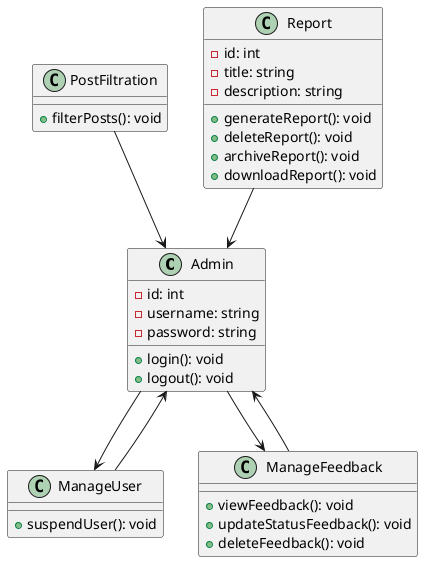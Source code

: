 @startuml admin_reporting_classdiagram
class Admin {
    - id: int
    - username: string
    - password: string
    + login(): void
    + logout(): void
  }

  class ManageUser {
    + suspendUser(): void
  }

  class ManageFeedback {
    + viewFeedback(): void
    + updateStatusFeedback(): void
    + deleteFeedback(): void
  }



  class PostFiltration {
    + filterPosts(): void
  }

  class Report {
    - id: int
    - title: string
    - description: string
    + generateReport(): void
    + deleteReport(): void
    + archiveReport(): void
    + downloadReport(): void
  }


Admin --> ManageUser
Admin --> ManageFeedback
ManageUser --> Admin
ManageFeedback --> Admin
PostFiltration --> Admin
Report --> Admin
@enduml 